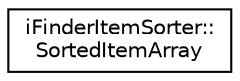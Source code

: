 digraph "Graphical Class Hierarchy"
{
  edge [fontname="Helvetica",fontsize="10",labelfontname="Helvetica",labelfontsize="10"];
  node [fontname="Helvetica",fontsize="10",shape=record];
  rankdir="LR";
  Node1 [label="iFinderItemSorter::\lSortedItemArray",height=0.2,width=0.4,color="black", fillcolor="white", style="filled",URL="$structi_finder_item_sorter_1_1_sorted_item_array.html"];
}
